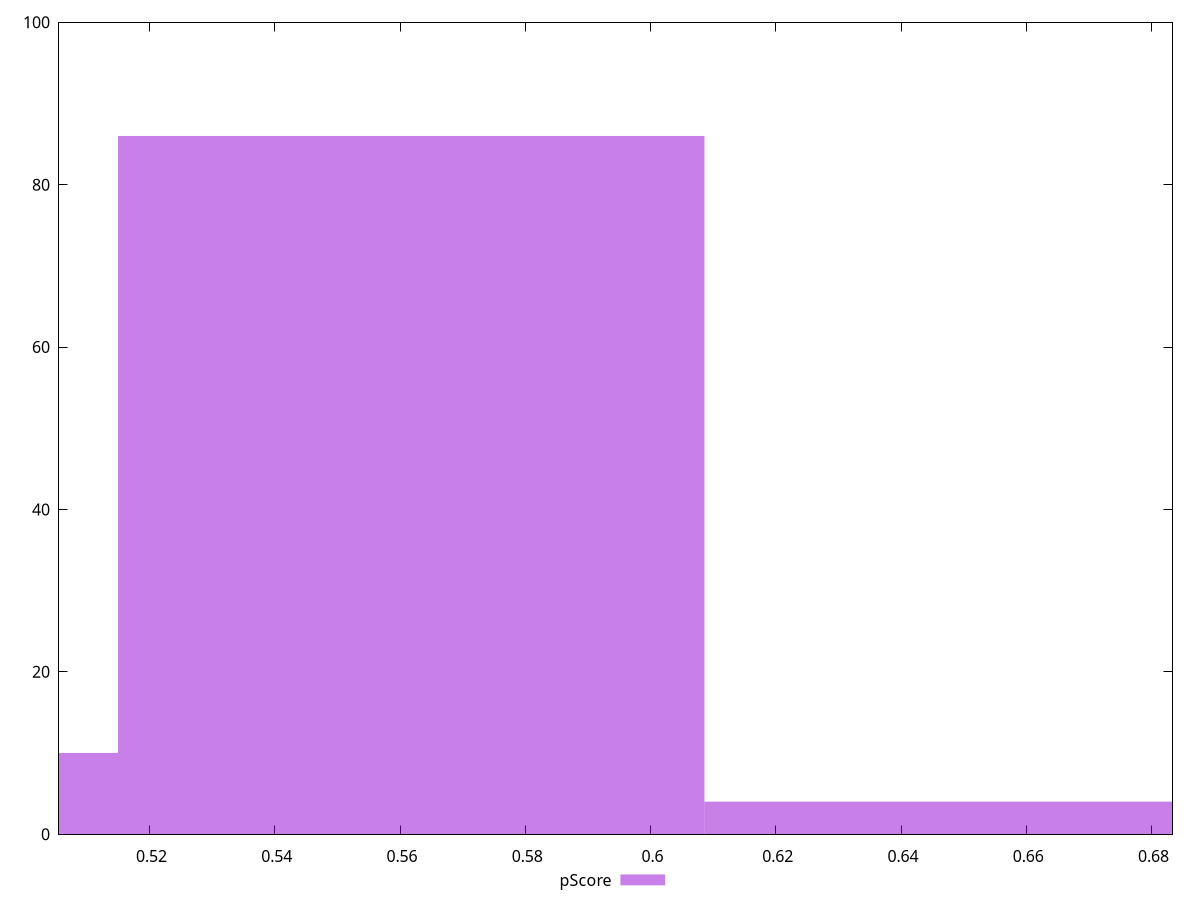 reset

$pScore <<EOF
0.4681585318006348 10
0.5617902381607618 86
0.6554219445208888 4
EOF

set key outside below
set boxwidth 0.09363170636012697
set xrange [0.5055555555555555:0.6833333333333333]
set yrange [0:100]
set trange [0:100]
set style fill transparent solid 0.5 noborder
set terminal svg size 640, 490 enhanced background rgb 'white'
set output "reports/report_00030_2021-02-24T20-42-31.540Z/uses-http2/samples/music/pScore/histogram.svg"

plot $pScore title "pScore" with boxes

reset
